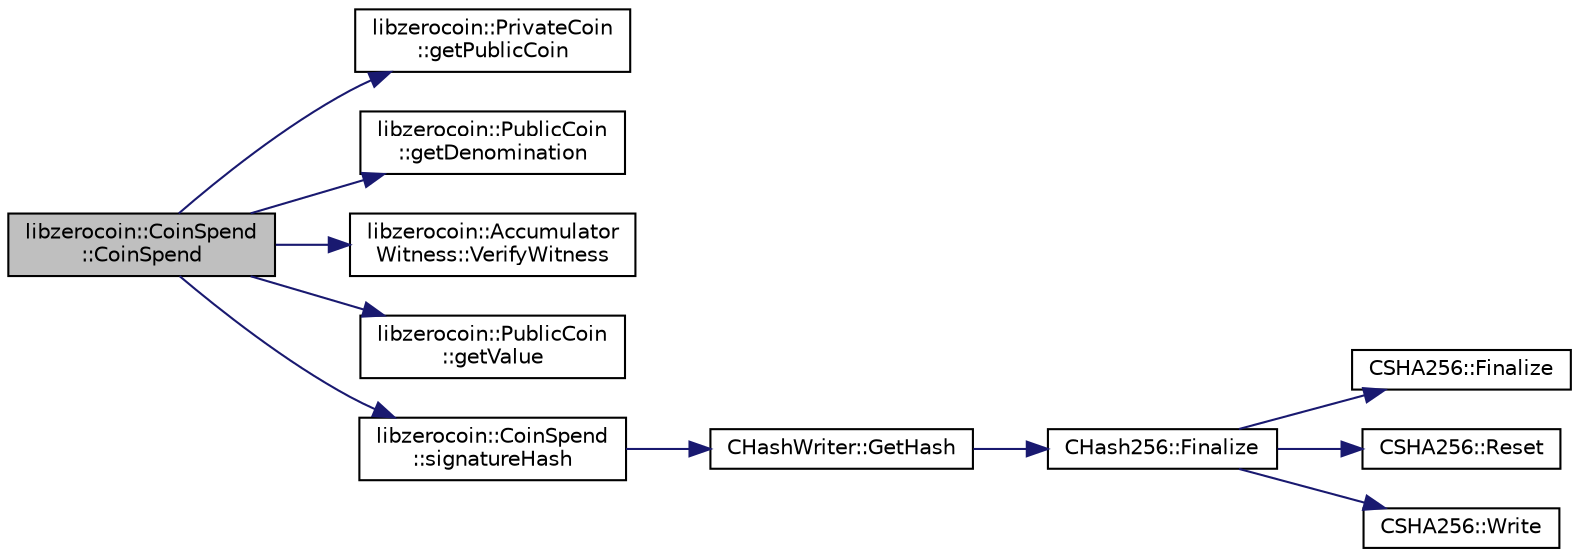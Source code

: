 digraph "libzerocoin::CoinSpend::CoinSpend"
{
  edge [fontname="Helvetica",fontsize="10",labelfontname="Helvetica",labelfontsize="10"];
  node [fontname="Helvetica",fontsize="10",shape=record];
  rankdir="LR";
  Node2 [label="libzerocoin::CoinSpend\l::CoinSpend",height=0.2,width=0.4,color="black", fillcolor="grey75", style="filled", fontcolor="black"];
  Node2 -> Node3 [color="midnightblue",fontsize="10",style="solid",fontname="Helvetica"];
  Node3 [label="libzerocoin::PrivateCoin\l::getPublicCoin",height=0.2,width=0.4,color="black", fillcolor="white", style="filled",URL="$classlibzerocoin_1_1_private_coin.html#ae548bbe6dffd09cdc58860c0f1bfd833"];
  Node2 -> Node4 [color="midnightblue",fontsize="10",style="solid",fontname="Helvetica"];
  Node4 [label="libzerocoin::PublicCoin\l::getDenomination",height=0.2,width=0.4,color="black", fillcolor="white", style="filled",URL="$classlibzerocoin_1_1_public_coin.html#a150f84ac8998d73e223c74a311d48891"];
  Node2 -> Node5 [color="midnightblue",fontsize="10",style="solid",fontname="Helvetica"];
  Node5 [label="libzerocoin::Accumulator\lWitness::VerifyWitness",height=0.2,width=0.4,color="black", fillcolor="white", style="filled",URL="$classlibzerocoin_1_1_accumulator_witness.html#a76ce479fd510ed04d78c821cdb2a37bd",tooltip="Checks that this is a witness to the accumulation of coin. "];
  Node2 -> Node6 [color="midnightblue",fontsize="10",style="solid",fontname="Helvetica"];
  Node6 [label="libzerocoin::PublicCoin\l::getValue",height=0.2,width=0.4,color="black", fillcolor="white", style="filled",URL="$classlibzerocoin_1_1_public_coin.html#abf335a1f7458e510bf46a73611200b3b"];
  Node2 -> Node7 [color="midnightblue",fontsize="10",style="solid",fontname="Helvetica"];
  Node7 [label="libzerocoin::CoinSpend\l::signatureHash",height=0.2,width=0.4,color="black", fillcolor="white", style="filled",URL="$classlibzerocoin_1_1_coin_spend.html#a2e2f50e0a7b60bec7e91cb29b1ffcb62"];
  Node7 -> Node8 [color="midnightblue",fontsize="10",style="solid",fontname="Helvetica"];
  Node8 [label="CHashWriter::GetHash",height=0.2,width=0.4,color="black", fillcolor="white", style="filled",URL="$class_c_hash_writer.html#ae94a937211502eabf19477630090093a"];
  Node8 -> Node9 [color="midnightblue",fontsize="10",style="solid",fontname="Helvetica"];
  Node9 [label="CHash256::Finalize",height=0.2,width=0.4,color="black", fillcolor="white", style="filled",URL="$class_c_hash256.html#aa8a70c1b7cf24ce7d00240a1131cf4e7"];
  Node9 -> Node10 [color="midnightblue",fontsize="10",style="solid",fontname="Helvetica"];
  Node10 [label="CSHA256::Finalize",height=0.2,width=0.4,color="black", fillcolor="white", style="filled",URL="$class_c_s_h_a256.html#a4259230be0caefa590bc324fc12b9b90"];
  Node9 -> Node11 [color="midnightblue",fontsize="10",style="solid",fontname="Helvetica"];
  Node11 [label="CSHA256::Reset",height=0.2,width=0.4,color="black", fillcolor="white", style="filled",URL="$class_c_s_h_a256.html#a2122395dd5604990eaa0077b43a0e8d4"];
  Node9 -> Node12 [color="midnightblue",fontsize="10",style="solid",fontname="Helvetica"];
  Node12 [label="CSHA256::Write",height=0.2,width=0.4,color="black", fillcolor="white", style="filled",URL="$class_c_s_h_a256.html#a9d7de520a562655da85349372820c883"];
}
